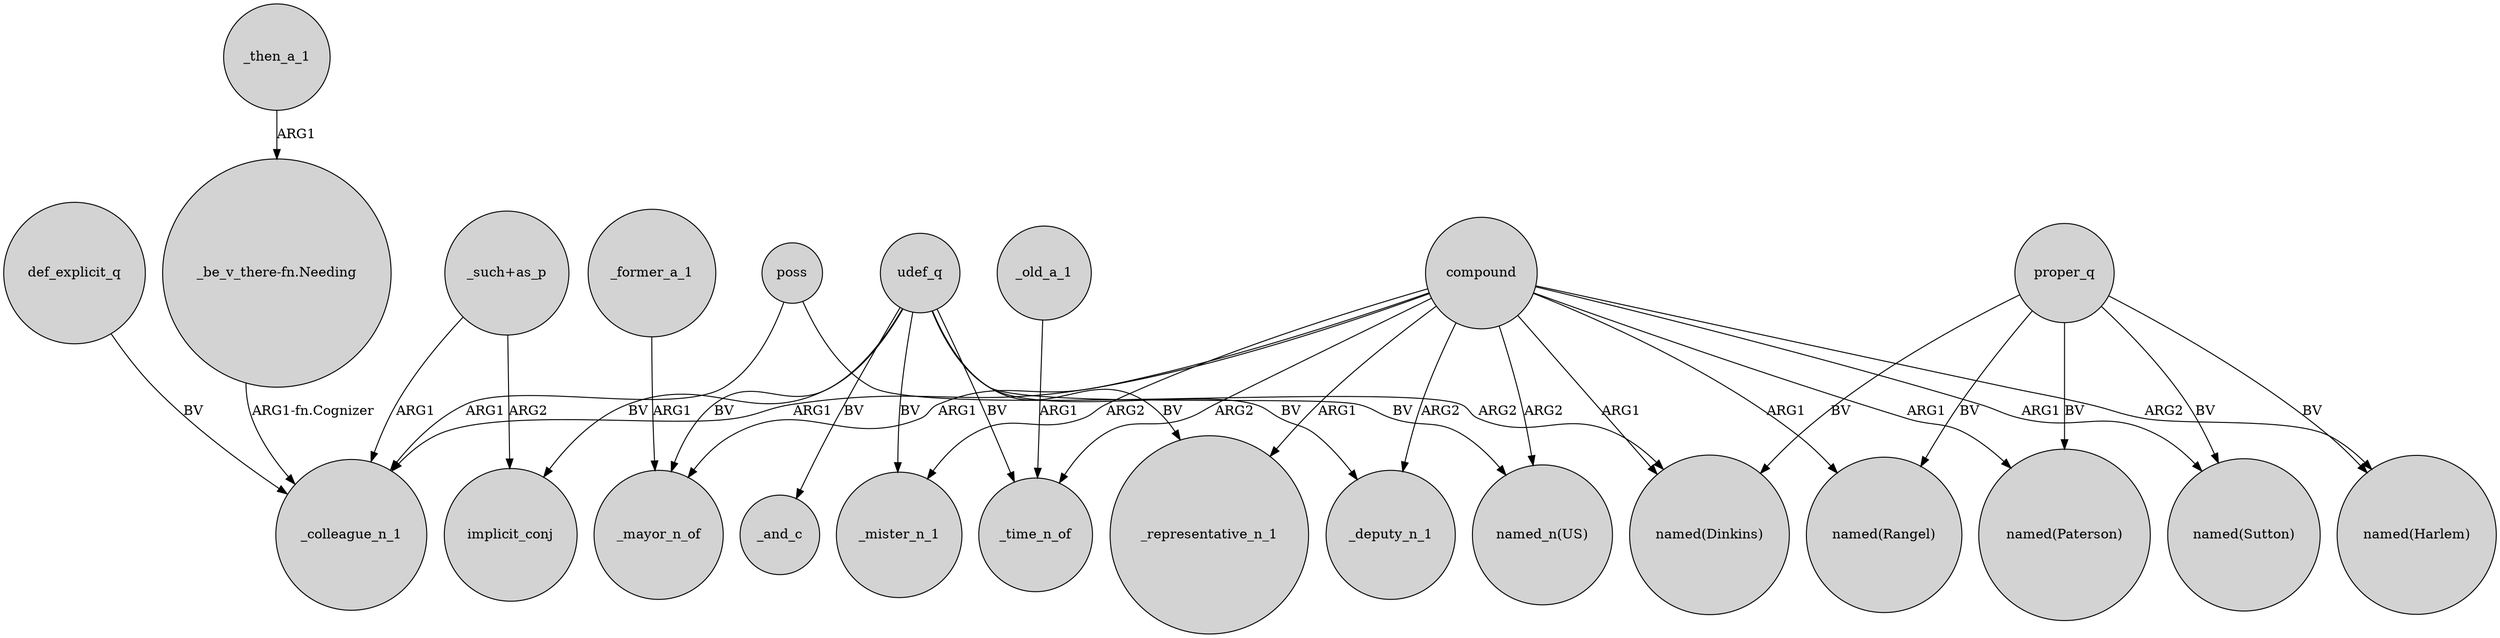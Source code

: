 digraph {
	node [shape=circle style=filled]
	"_such+as_p" -> _colleague_n_1 [label=ARG1]
	compound -> _mister_n_1 [label=ARG2]
	compound -> "named(Rangel)" [label=ARG1]
	proper_q -> "named(Sutton)" [label=BV]
	udef_q -> _time_n_of [label=BV]
	proper_q -> "named(Dinkins)" [label=BV]
	"_be_v_there-fn.Needing" -> _colleague_n_1 [label="ARG1-fn.Cognizer"]
	compound -> _colleague_n_1 [label=ARG1]
	poss -> "named(Dinkins)" [label=ARG2]
	udef_q -> _mayor_n_of [label=BV]
	def_explicit_q -> _colleague_n_1 [label=BV]
	udef_q -> _and_c [label=BV]
	udef_q -> _mister_n_1 [label=BV]
	_old_a_1 -> _time_n_of [label=ARG1]
	poss -> _colleague_n_1 [label=ARG1]
	proper_q -> "named(Paterson)" [label=BV]
	"_such+as_p" -> implicit_conj [label=ARG2]
	compound -> "named(Dinkins)" [label=ARG1]
	_former_a_1 -> _mayor_n_of [label=ARG1]
	compound -> "named(Paterson)" [label=ARG1]
	udef_q -> _representative_n_1 [label=BV]
	compound -> _deputy_n_1 [label=ARG2]
	compound -> _mayor_n_of [label=ARG1]
	proper_q -> "named(Rangel)" [label=BV]
	compound -> "named(Harlem)" [label=ARG2]
	compound -> _time_n_of [label=ARG2]
	_then_a_1 -> "_be_v_there-fn.Needing" [label=ARG1]
	proper_q -> "named(Harlem)" [label=BV]
	compound -> "named(Sutton)" [label=ARG1]
	compound -> _representative_n_1 [label=ARG1]
	compound -> "named_n(US)" [label=ARG2]
	udef_q -> implicit_conj [label=BV]
	udef_q -> "named_n(US)" [label=BV]
	udef_q -> _deputy_n_1 [label=BV]
}
